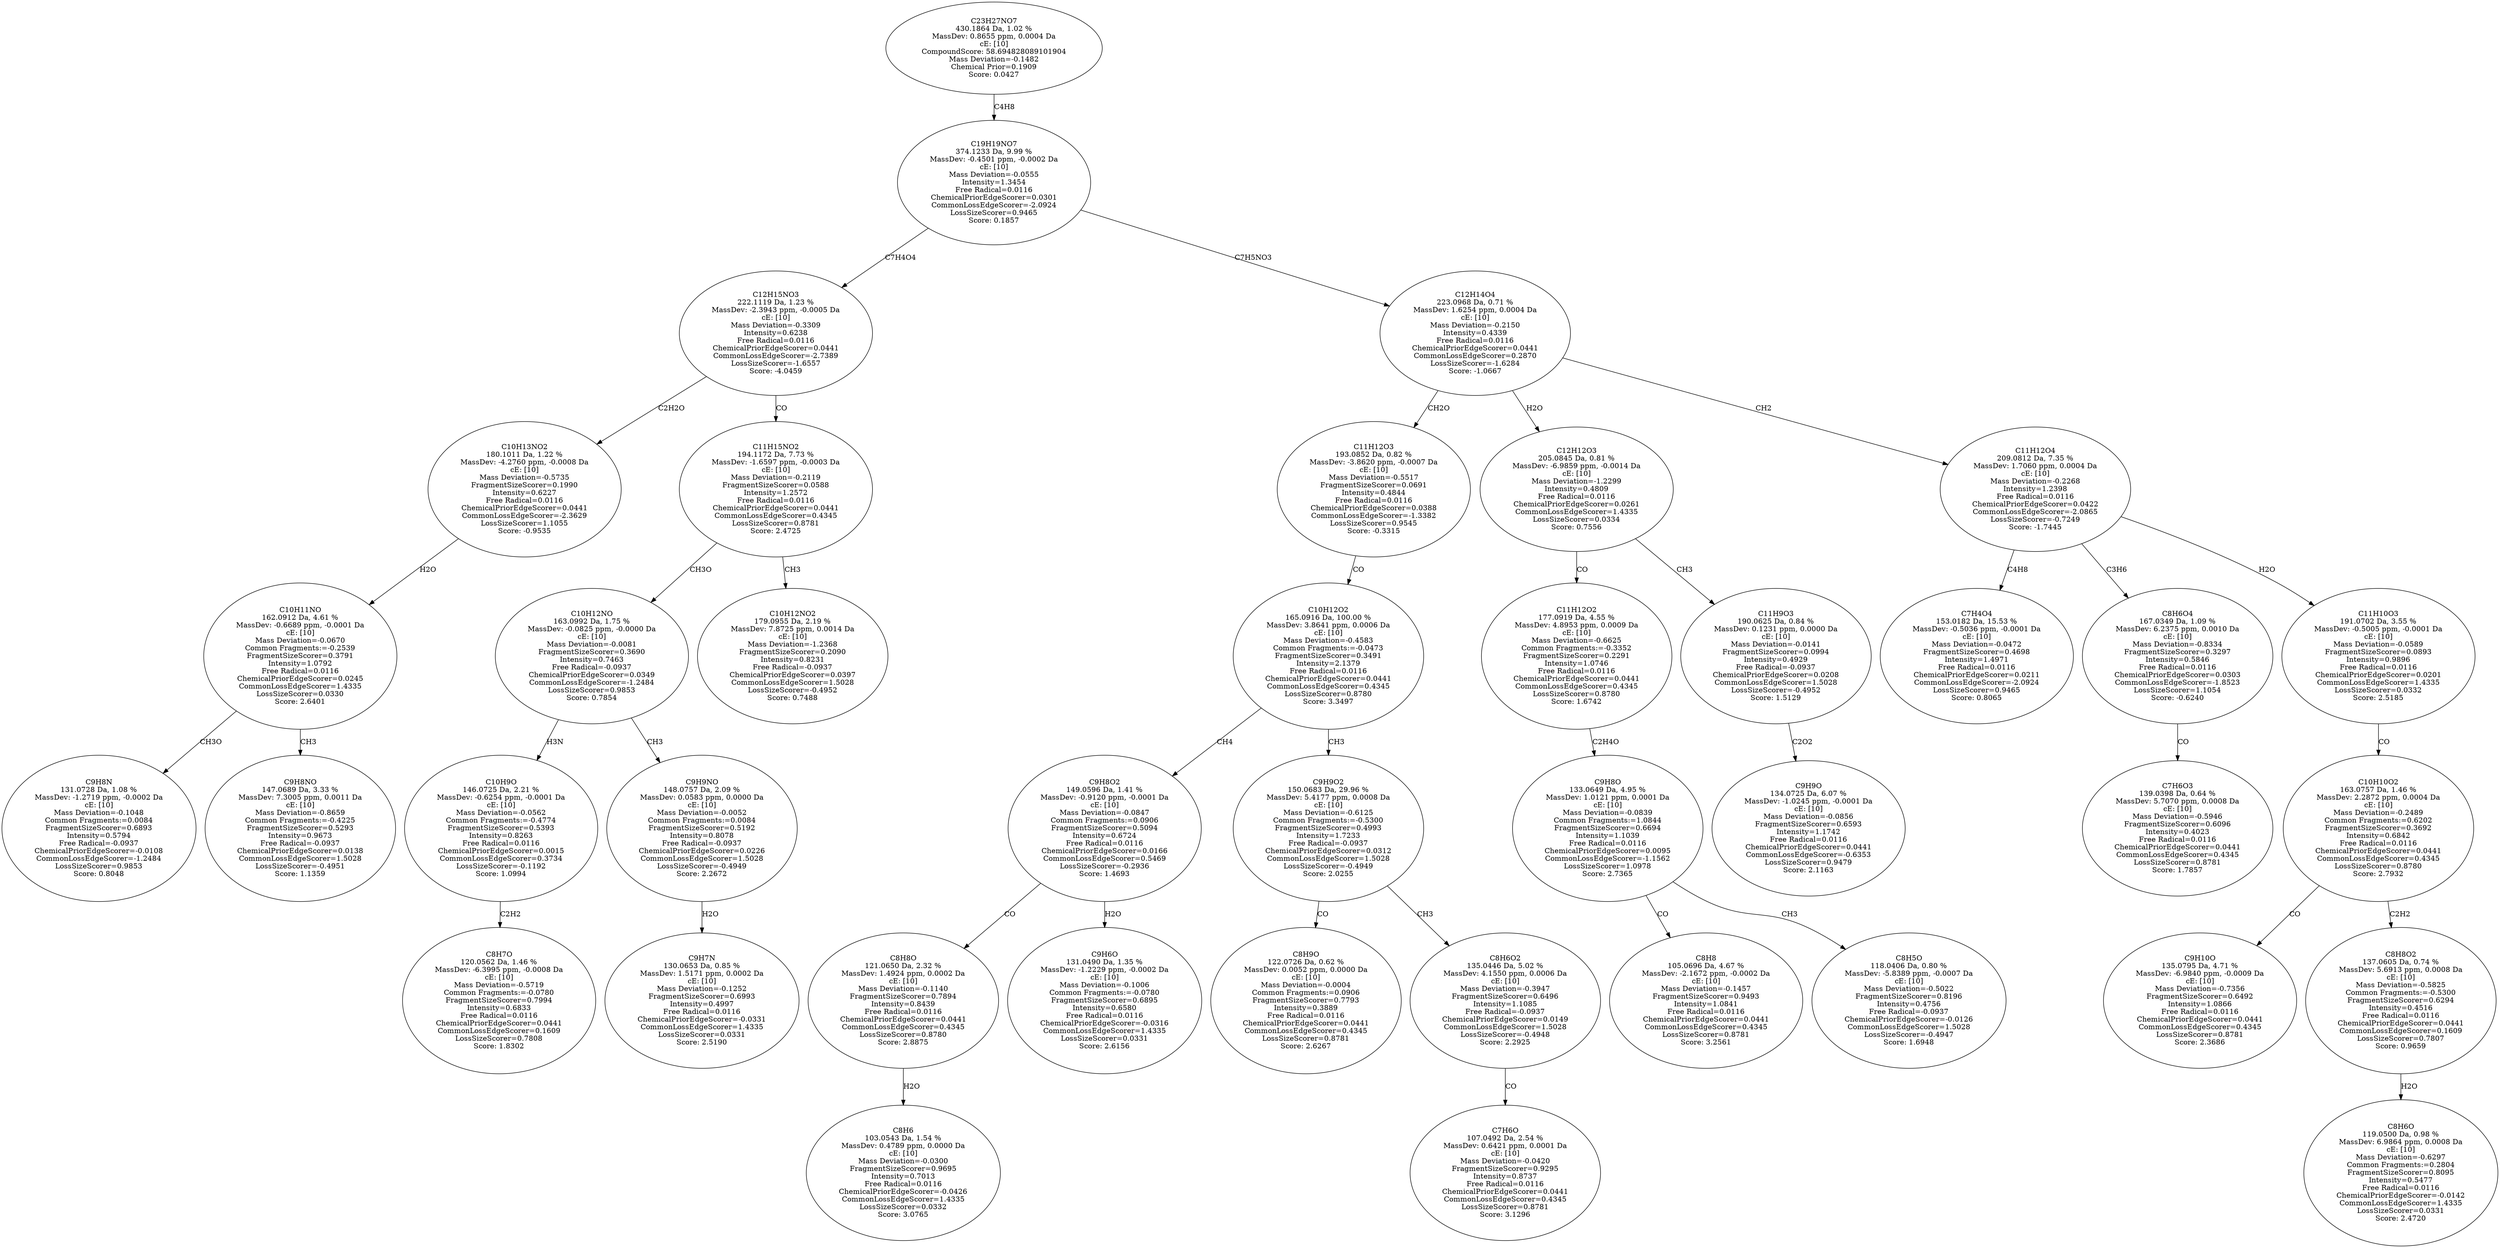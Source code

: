 strict digraph {
v1 [label="C9H8N\n131.0728 Da, 1.08 %\nMassDev: -1.2719 ppm, -0.0002 Da\ncE: [10]\nMass Deviation=-0.1048\nCommon Fragments:=0.0084\nFragmentSizeScorer=0.6893\nIntensity=0.5794\nFree Radical=-0.0937\nChemicalPriorEdgeScorer=-0.0108\nCommonLossEdgeScorer=-1.2484\nLossSizeScorer=0.9853\nScore: 0.8048"];
v2 [label="C9H8NO\n147.0689 Da, 3.33 %\nMassDev: 7.3005 ppm, 0.0011 Da\ncE: [10]\nMass Deviation=-0.8659\nCommon Fragments:=-0.4225\nFragmentSizeScorer=0.5293\nIntensity=0.9673\nFree Radical=-0.0937\nChemicalPriorEdgeScorer=0.0138\nCommonLossEdgeScorer=1.5028\nLossSizeScorer=-0.4951\nScore: 1.1359"];
v3 [label="C10H11NO\n162.0912 Da, 4.61 %\nMassDev: -0.6689 ppm, -0.0001 Da\ncE: [10]\nMass Deviation=-0.0670\nCommon Fragments:=-0.2539\nFragmentSizeScorer=0.3791\nIntensity=1.0792\nFree Radical=0.0116\nChemicalPriorEdgeScorer=0.0245\nCommonLossEdgeScorer=1.4335\nLossSizeScorer=0.0330\nScore: 2.6401"];
v4 [label="C10H13NO2\n180.1011 Da, 1.22 %\nMassDev: -4.2760 ppm, -0.0008 Da\ncE: [10]\nMass Deviation=-0.5735\nFragmentSizeScorer=0.1990\nIntensity=0.6227\nFree Radical=0.0116\nChemicalPriorEdgeScorer=0.0441\nCommonLossEdgeScorer=-2.3629\nLossSizeScorer=1.1055\nScore: -0.9535"];
v5 [label="C8H7O\n120.0562 Da, 1.46 %\nMassDev: -6.3995 ppm, -0.0008 Da\ncE: [10]\nMass Deviation=-0.5719\nCommon Fragments:=-0.0780\nFragmentSizeScorer=0.7994\nIntensity=0.6833\nFree Radical=0.0116\nChemicalPriorEdgeScorer=0.0441\nCommonLossEdgeScorer=0.1609\nLossSizeScorer=0.7808\nScore: 1.8302"];
v6 [label="C10H9O\n146.0725 Da, 2.21 %\nMassDev: -0.6254 ppm, -0.0001 Da\ncE: [10]\nMass Deviation=-0.0562\nCommon Fragments:=-0.4774\nFragmentSizeScorer=0.5393\nIntensity=0.8263\nFree Radical=0.0116\nChemicalPriorEdgeScorer=0.0015\nCommonLossEdgeScorer=0.3734\nLossSizeScorer=-0.1192\nScore: 1.0994"];
v7 [label="C9H7N\n130.0653 Da, 0.85 %\nMassDev: 1.5171 ppm, 0.0002 Da\ncE: [10]\nMass Deviation=-0.1252\nFragmentSizeScorer=0.6993\nIntensity=0.4997\nFree Radical=0.0116\nChemicalPriorEdgeScorer=-0.0331\nCommonLossEdgeScorer=1.4335\nLossSizeScorer=0.0331\nScore: 2.5190"];
v8 [label="C9H9NO\n148.0757 Da, 2.09 %\nMassDev: 0.0583 ppm, 0.0000 Da\ncE: [10]\nMass Deviation=-0.0052\nCommon Fragments:=0.0084\nFragmentSizeScorer=0.5192\nIntensity=0.8078\nFree Radical=-0.0937\nChemicalPriorEdgeScorer=0.0226\nCommonLossEdgeScorer=1.5028\nLossSizeScorer=-0.4949\nScore: 2.2672"];
v9 [label="C10H12NO\n163.0992 Da, 1.75 %\nMassDev: -0.0825 ppm, -0.0000 Da\ncE: [10]\nMass Deviation=-0.0081\nFragmentSizeScorer=0.3690\nIntensity=0.7463\nFree Radical=-0.0937\nChemicalPriorEdgeScorer=0.0349\nCommonLossEdgeScorer=-1.2484\nLossSizeScorer=0.9853\nScore: 0.7854"];
v10 [label="C10H12NO2\n179.0955 Da, 2.19 %\nMassDev: 7.8725 ppm, 0.0014 Da\ncE: [10]\nMass Deviation=-1.2368\nFragmentSizeScorer=0.2090\nIntensity=0.8231\nFree Radical=-0.0937\nChemicalPriorEdgeScorer=0.0397\nCommonLossEdgeScorer=1.5028\nLossSizeScorer=-0.4952\nScore: 0.7488"];
v11 [label="C11H15NO2\n194.1172 Da, 7.73 %\nMassDev: -1.6597 ppm, -0.0003 Da\ncE: [10]\nMass Deviation=-0.2119\nFragmentSizeScorer=0.0588\nIntensity=1.2572\nFree Radical=0.0116\nChemicalPriorEdgeScorer=0.0441\nCommonLossEdgeScorer=0.4345\nLossSizeScorer=0.8781\nScore: 2.4725"];
v12 [label="C12H15NO3\n222.1119 Da, 1.23 %\nMassDev: -2.3943 ppm, -0.0005 Da\ncE: [10]\nMass Deviation=-0.3309\nIntensity=0.6238\nFree Radical=0.0116\nChemicalPriorEdgeScorer=0.0441\nCommonLossEdgeScorer=-2.7389\nLossSizeScorer=-1.6557\nScore: -4.0459"];
v13 [label="C8H6\n103.0543 Da, 1.54 %\nMassDev: 0.4789 ppm, 0.0000 Da\ncE: [10]\nMass Deviation=-0.0300\nFragmentSizeScorer=0.9695\nIntensity=0.7013\nFree Radical=0.0116\nChemicalPriorEdgeScorer=-0.0426\nCommonLossEdgeScorer=1.4335\nLossSizeScorer=0.0332\nScore: 3.0765"];
v14 [label="C8H8O\n121.0650 Da, 2.32 %\nMassDev: 1.4924 ppm, 0.0002 Da\ncE: [10]\nMass Deviation=-0.1140\nFragmentSizeScorer=0.7894\nIntensity=0.8439\nFree Radical=0.0116\nChemicalPriorEdgeScorer=0.0441\nCommonLossEdgeScorer=0.4345\nLossSizeScorer=0.8780\nScore: 2.8875"];
v15 [label="C9H6O\n131.0490 Da, 1.35 %\nMassDev: -1.2229 ppm, -0.0002 Da\ncE: [10]\nMass Deviation=-0.1006\nCommon Fragments:=-0.0780\nFragmentSizeScorer=0.6895\nIntensity=0.6580\nFree Radical=0.0116\nChemicalPriorEdgeScorer=-0.0316\nCommonLossEdgeScorer=1.4335\nLossSizeScorer=0.0331\nScore: 2.6156"];
v16 [label="C9H8O2\n149.0596 Da, 1.41 %\nMassDev: -0.9120 ppm, -0.0001 Da\ncE: [10]\nMass Deviation=-0.0847\nCommon Fragments:=0.0906\nFragmentSizeScorer=0.5094\nIntensity=0.6724\nFree Radical=0.0116\nChemicalPriorEdgeScorer=0.0166\nCommonLossEdgeScorer=0.5469\nLossSizeScorer=-0.2936\nScore: 1.4693"];
v17 [label="C8H9O\n122.0726 Da, 0.62 %\nMassDev: 0.0052 ppm, 0.0000 Da\ncE: [10]\nMass Deviation=-0.0004\nCommon Fragments:=0.0906\nFragmentSizeScorer=0.7793\nIntensity=0.3889\nFree Radical=0.0116\nChemicalPriorEdgeScorer=0.0441\nCommonLossEdgeScorer=0.4345\nLossSizeScorer=0.8781\nScore: 2.6267"];
v18 [label="C7H6O\n107.0492 Da, 2.54 %\nMassDev: 0.6421 ppm, 0.0001 Da\ncE: [10]\nMass Deviation=-0.0420\nFragmentSizeScorer=0.9295\nIntensity=0.8737\nFree Radical=0.0116\nChemicalPriorEdgeScorer=0.0441\nCommonLossEdgeScorer=0.4345\nLossSizeScorer=0.8781\nScore: 3.1296"];
v19 [label="C8H6O2\n135.0446 Da, 5.02 %\nMassDev: 4.1550 ppm, 0.0006 Da\ncE: [10]\nMass Deviation=-0.3947\nFragmentSizeScorer=0.6496\nIntensity=1.1085\nFree Radical=-0.0937\nChemicalPriorEdgeScorer=0.0149\nCommonLossEdgeScorer=1.5028\nLossSizeScorer=-0.4948\nScore: 2.2925"];
v20 [label="C9H9O2\n150.0683 Da, 29.96 %\nMassDev: 5.4177 ppm, 0.0008 Da\ncE: [10]\nMass Deviation=-0.6125\nCommon Fragments:=-0.5300\nFragmentSizeScorer=0.4993\nIntensity=1.7233\nFree Radical=-0.0937\nChemicalPriorEdgeScorer=0.0312\nCommonLossEdgeScorer=1.5028\nLossSizeScorer=-0.4949\nScore: 2.0255"];
v21 [label="C10H12O2\n165.0916 Da, 100.00 %\nMassDev: 3.8641 ppm, 0.0006 Da\ncE: [10]\nMass Deviation=-0.4583\nCommon Fragments:=-0.0473\nFragmentSizeScorer=0.3491\nIntensity=2.1379\nFree Radical=0.0116\nChemicalPriorEdgeScorer=0.0441\nCommonLossEdgeScorer=0.4345\nLossSizeScorer=0.8780\nScore: 3.3497"];
v22 [label="C11H12O3\n193.0852 Da, 0.82 %\nMassDev: -3.8620 ppm, -0.0007 Da\ncE: [10]\nMass Deviation=-0.5517\nFragmentSizeScorer=0.0691\nIntensity=0.4844\nFree Radical=0.0116\nChemicalPriorEdgeScorer=0.0388\nCommonLossEdgeScorer=-1.3382\nLossSizeScorer=0.9545\nScore: -0.3315"];
v23 [label="C8H8\n105.0696 Da, 4.67 %\nMassDev: -2.1672 ppm, -0.0002 Da\ncE: [10]\nMass Deviation=-0.1457\nFragmentSizeScorer=0.9493\nIntensity=1.0841\nFree Radical=0.0116\nChemicalPriorEdgeScorer=0.0441\nCommonLossEdgeScorer=0.4345\nLossSizeScorer=0.8781\nScore: 3.2561"];
v24 [label="C8H5O\n118.0406 Da, 0.80 %\nMassDev: -5.8389 ppm, -0.0007 Da\ncE: [10]\nMass Deviation=-0.5022\nFragmentSizeScorer=0.8196\nIntensity=0.4756\nFree Radical=-0.0937\nChemicalPriorEdgeScorer=-0.0126\nCommonLossEdgeScorer=1.5028\nLossSizeScorer=-0.4947\nScore: 1.6948"];
v25 [label="C9H8O\n133.0649 Da, 4.95 %\nMassDev: 1.0121 ppm, 0.0001 Da\ncE: [10]\nMass Deviation=-0.0839\nCommon Fragments:=1.0844\nFragmentSizeScorer=0.6694\nIntensity=1.1039\nFree Radical=0.0116\nChemicalPriorEdgeScorer=0.0095\nCommonLossEdgeScorer=-1.1562\nLossSizeScorer=1.0978\nScore: 2.7365"];
v26 [label="C11H12O2\n177.0919 Da, 4.55 %\nMassDev: 4.8953 ppm, 0.0009 Da\ncE: [10]\nMass Deviation=-0.6625\nCommon Fragments:=-0.3352\nFragmentSizeScorer=0.2291\nIntensity=1.0746\nFree Radical=0.0116\nChemicalPriorEdgeScorer=0.0441\nCommonLossEdgeScorer=0.4345\nLossSizeScorer=0.8780\nScore: 1.6742"];
v27 [label="C9H9O\n134.0725 Da, 6.07 %\nMassDev: -1.0245 ppm, -0.0001 Da\ncE: [10]\nMass Deviation=-0.0856\nFragmentSizeScorer=0.6593\nIntensity=1.1742\nFree Radical=0.0116\nChemicalPriorEdgeScorer=0.0441\nCommonLossEdgeScorer=-0.6353\nLossSizeScorer=0.9479\nScore: 2.1163"];
v28 [label="C11H9O3\n190.0625 Da, 0.84 %\nMassDev: 0.1231 ppm, 0.0000 Da\ncE: [10]\nMass Deviation=-0.0141\nFragmentSizeScorer=0.0994\nIntensity=0.4929\nFree Radical=-0.0937\nChemicalPriorEdgeScorer=0.0208\nCommonLossEdgeScorer=1.5028\nLossSizeScorer=-0.4952\nScore: 1.5129"];
v29 [label="C12H12O3\n205.0845 Da, 0.81 %\nMassDev: -6.9859 ppm, -0.0014 Da\ncE: [10]\nMass Deviation=-1.2299\nIntensity=0.4809\nFree Radical=0.0116\nChemicalPriorEdgeScorer=0.0261\nCommonLossEdgeScorer=1.4335\nLossSizeScorer=0.0334\nScore: 0.7556"];
v30 [label="C7H4O4\n153.0182 Da, 15.53 %\nMassDev: -0.5036 ppm, -0.0001 Da\ncE: [10]\nMass Deviation=-0.0472\nFragmentSizeScorer=0.4698\nIntensity=1.4971\nFree Radical=0.0116\nChemicalPriorEdgeScorer=0.0211\nCommonLossEdgeScorer=-2.0924\nLossSizeScorer=0.9465\nScore: 0.8065"];
v31 [label="C7H6O3\n139.0398 Da, 0.64 %\nMassDev: 5.7070 ppm, 0.0008 Da\ncE: [10]\nMass Deviation=-0.5946\nFragmentSizeScorer=0.6096\nIntensity=0.4023\nFree Radical=0.0116\nChemicalPriorEdgeScorer=0.0441\nCommonLossEdgeScorer=0.4345\nLossSizeScorer=0.8781\nScore: 1.7857"];
v32 [label="C8H6O4\n167.0349 Da, 1.09 %\nMassDev: 6.2375 ppm, 0.0010 Da\ncE: [10]\nMass Deviation=-0.8334\nFragmentSizeScorer=0.3297\nIntensity=0.5846\nFree Radical=0.0116\nChemicalPriorEdgeScorer=0.0303\nCommonLossEdgeScorer=-1.8523\nLossSizeScorer=1.1054\nScore: -0.6240"];
v33 [label="C9H10O\n135.0795 Da, 4.71 %\nMassDev: -6.9840 ppm, -0.0009 Da\ncE: [10]\nMass Deviation=-0.7356\nFragmentSizeScorer=0.6492\nIntensity=1.0866\nFree Radical=0.0116\nChemicalPriorEdgeScorer=0.0441\nCommonLossEdgeScorer=0.4345\nLossSizeScorer=0.8781\nScore: 2.3686"];
v34 [label="C8H6O\n119.0500 Da, 0.98 %\nMassDev: 6.9864 ppm, 0.0008 Da\ncE: [10]\nMass Deviation=-0.6297\nCommon Fragments:=0.2804\nFragmentSizeScorer=0.8095\nIntensity=0.5477\nFree Radical=0.0116\nChemicalPriorEdgeScorer=-0.0142\nCommonLossEdgeScorer=1.4335\nLossSizeScorer=0.0331\nScore: 2.4720"];
v35 [label="C8H8O2\n137.0605 Da, 0.74 %\nMassDev: 5.6913 ppm, 0.0008 Da\ncE: [10]\nMass Deviation=-0.5825\nCommon Fragments:=-0.5300\nFragmentSizeScorer=0.6294\nIntensity=0.4516\nFree Radical=0.0116\nChemicalPriorEdgeScorer=0.0441\nCommonLossEdgeScorer=0.1609\nLossSizeScorer=0.7807\nScore: 0.9659"];
v36 [label="C10H10O2\n163.0757 Da, 1.46 %\nMassDev: 2.2872 ppm, 0.0004 Da\ncE: [10]\nMass Deviation=-0.2489\nCommon Fragments:=0.6202\nFragmentSizeScorer=0.3692\nIntensity=0.6842\nFree Radical=0.0116\nChemicalPriorEdgeScorer=0.0441\nCommonLossEdgeScorer=0.4345\nLossSizeScorer=0.8780\nScore: 2.7932"];
v37 [label="C11H10O3\n191.0702 Da, 3.55 %\nMassDev: -0.5005 ppm, -0.0001 Da\ncE: [10]\nMass Deviation=-0.0589\nFragmentSizeScorer=0.0893\nIntensity=0.9896\nFree Radical=0.0116\nChemicalPriorEdgeScorer=0.0201\nCommonLossEdgeScorer=1.4335\nLossSizeScorer=0.0332\nScore: 2.5185"];
v38 [label="C11H12O4\n209.0812 Da, 7.35 %\nMassDev: 1.7060 ppm, 0.0004 Da\ncE: [10]\nMass Deviation=-0.2268\nIntensity=1.2398\nFree Radical=0.0116\nChemicalPriorEdgeScorer=0.0422\nCommonLossEdgeScorer=-2.0865\nLossSizeScorer=-0.7249\nScore: -1.7445"];
v39 [label="C12H14O4\n223.0968 Da, 0.71 %\nMassDev: 1.6254 ppm, 0.0004 Da\ncE: [10]\nMass Deviation=-0.2150\nIntensity=0.4339\nFree Radical=0.0116\nChemicalPriorEdgeScorer=0.0441\nCommonLossEdgeScorer=0.2870\nLossSizeScorer=-1.6284\nScore: -1.0667"];
v40 [label="C19H19NO7\n374.1233 Da, 9.99 %\nMassDev: -0.4501 ppm, -0.0002 Da\ncE: [10]\nMass Deviation=-0.0555\nIntensity=1.3454\nFree Radical=0.0116\nChemicalPriorEdgeScorer=0.0301\nCommonLossEdgeScorer=-2.0924\nLossSizeScorer=0.9465\nScore: 0.1857"];
v41 [label="C23H27NO7\n430.1864 Da, 1.02 %\nMassDev: 0.8655 ppm, 0.0004 Da\ncE: [10]\nCompoundScore: 58.694828089101904\nMass Deviation=-0.1482\nChemical Prior=0.1909\nScore: 0.0427"];
v3 -> v1 [label="CH3O"];
v3 -> v2 [label="CH3"];
v4 -> v3 [label="H2O"];
v12 -> v4 [label="C2H2O"];
v6 -> v5 [label="C2H2"];
v9 -> v6 [label="H3N"];
v8 -> v7 [label="H2O"];
v9 -> v8 [label="CH3"];
v11 -> v9 [label="CH3O"];
v11 -> v10 [label="CH3"];
v12 -> v11 [label="CO"];
v40 -> v12 [label="C7H4O4"];
v14 -> v13 [label="H2O"];
v16 -> v14 [label="CO"];
v16 -> v15 [label="H2O"];
v21 -> v16 [label="CH4"];
v20 -> v17 [label="CO"];
v19 -> v18 [label="CO"];
v20 -> v19 [label="CH3"];
v21 -> v20 [label="CH3"];
v22 -> v21 [label="CO"];
v39 -> v22 [label="CH2O"];
v25 -> v23 [label="CO"];
v25 -> v24 [label="CH3"];
v26 -> v25 [label="C2H4O"];
v29 -> v26 [label="CO"];
v28 -> v27 [label="C2O2"];
v29 -> v28 [label="CH3"];
v39 -> v29 [label="H2O"];
v38 -> v30 [label="C4H8"];
v32 -> v31 [label="CO"];
v38 -> v32 [label="C3H6"];
v36 -> v33 [label="CO"];
v35 -> v34 [label="H2O"];
v36 -> v35 [label="C2H2"];
v37 -> v36 [label="CO"];
v38 -> v37 [label="H2O"];
v39 -> v38 [label="CH2"];
v40 -> v39 [label="C7H5NO3"];
v41 -> v40 [label="C4H8"];
}